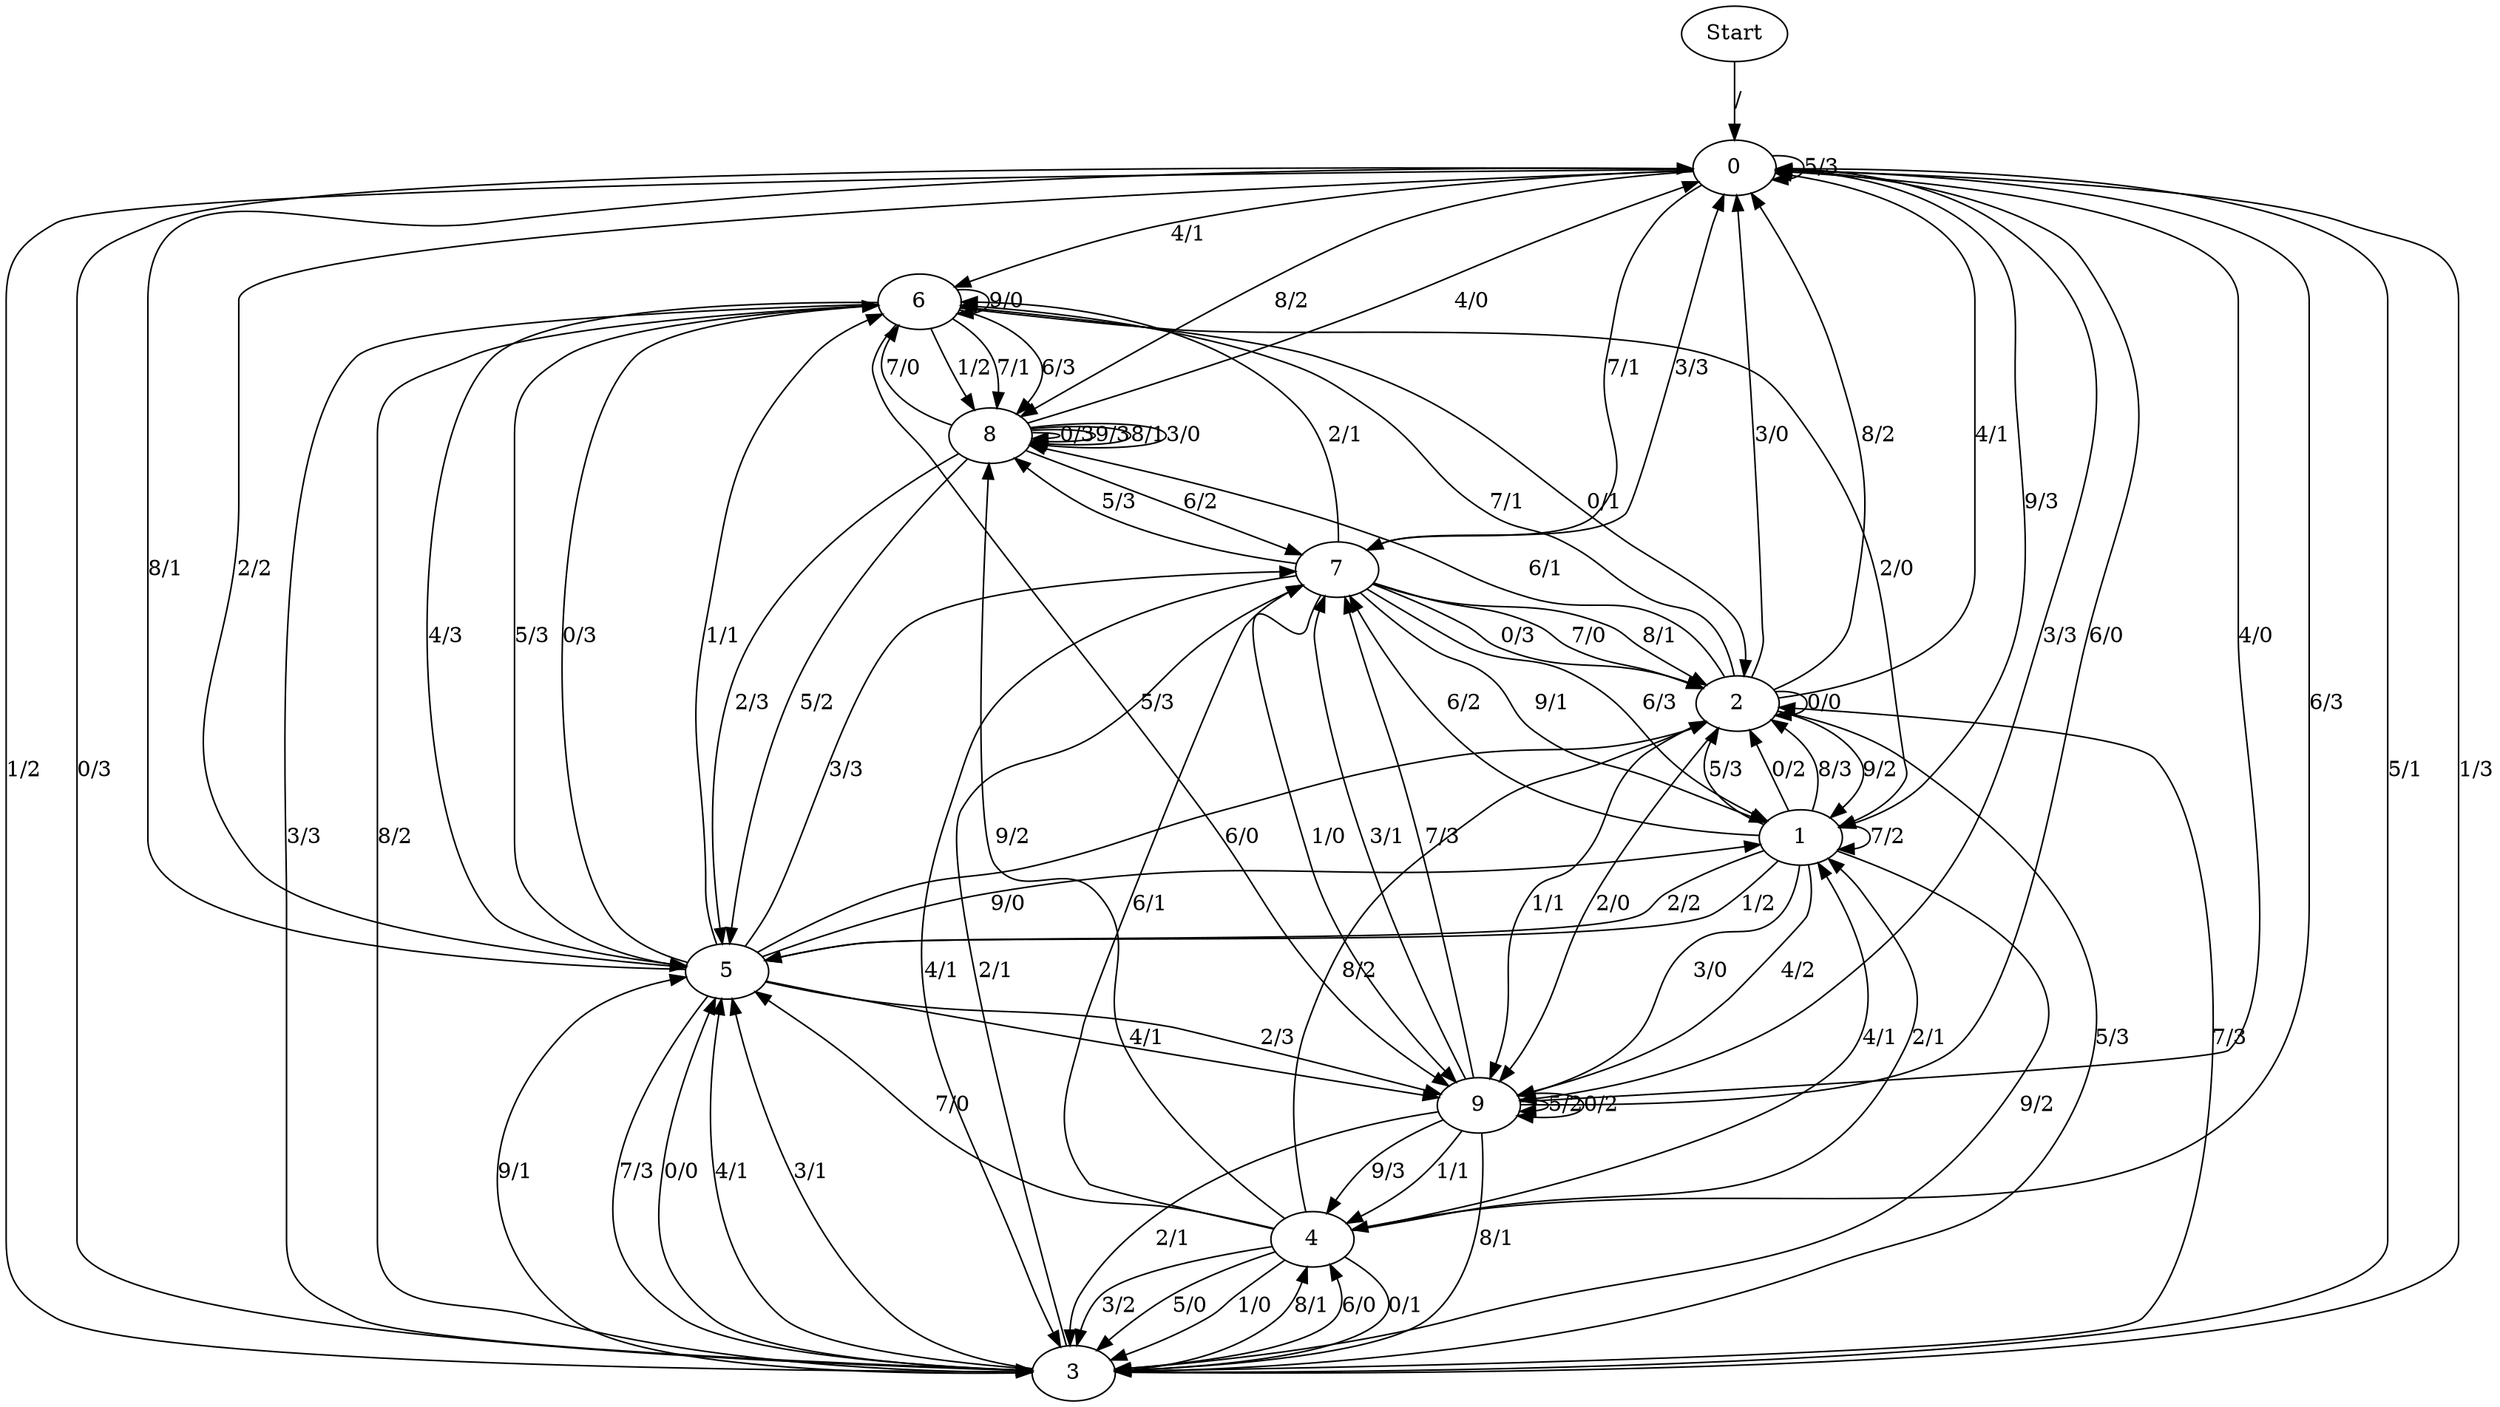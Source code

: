 digraph {
	Start -> 0 [label="/"]
	0 -> 6 [label="4/1"]
	0 -> 8 [label="8/2"]
	0 -> 5 [label="2/2"]
	0 -> 3 [label="1/2"]
	0 -> 9 [label="3/3"]
	0 -> 3 [label="0/3"]
	0 -> 0 [label="5/3"]
	0 -> 1 [label="9/3"]
	0 -> 7 [label="7/1"]
	0 -> 4 [label="6/3"]
	3 -> 5 [label="0/0"]
	3 -> 2 [label="7/3"]
	3 -> 5 [label="4/1"]
	3 -> 0 [label="5/1"]
	3 -> 4 [label="8/1"]
	3 -> 5 [label="3/1"]
	3 -> 5 [label="9/1"]
	3 -> 0 [label="1/3"]
	3 -> 4 [label="6/0"]
	3 -> 7 [label="2/1"]
	4 -> 8 [label="9/2"]
	4 -> 2 [label="8/2"]
	4 -> 1 [label="4/1"]
	4 -> 3 [label="0/1"]
	4 -> 3 [label="3/2"]
	4 -> 7 [label="6/1"]
	4 -> 1 [label="2/1"]
	4 -> 3 [label="5/0"]
	4 -> 5 [label="7/0"]
	4 -> 3 [label="1/0"]
	8 -> 0 [label="4/0"]
	8 -> 5 [label="5/2"]
	8 -> 8 [label="0/3"]
	8 -> 6 [label="7/0"]
	8 -> 8 [label="9/3"]
	8 -> 5 [label="2/3"]
	8 -> 8 [label="8/1"]
	8 -> 8 [label="3/0"]
	8 -> 7 [label="6/2"]
	1 -> 5 [label="1/2"]
	1 -> 2 [label="5/3"]
	1 -> 1 [label="7/2"]
	1 -> 5 [label="2/2"]
	1 -> 2 [label="0/2"]
	1 -> 2 [label="8/3"]
	1 -> 9 [label="3/0"]
	1 -> 9 [label="4/2"]
	1 -> 7 [label="6/2"]
	1 -> 3 [label="9/2"]
	9 -> 0 [label="6/0"]
	9 -> 7 [label="3/1"]
	9 -> 4 [label="1/1"]
	9 -> 9 [label="5/2"]
	9 -> 0 [label="4/0"]
	9 -> 9 [label="0/2"]
	9 -> 3 [label="8/1"]
	9 -> 3 [label="2/1"]
	9 -> 4 [label="9/3"]
	9 -> 7 [label="7/3"]
	7 -> 9 [label="1/0"]
	7 -> 1 [label="6/3"]
	7 -> 2 [label="0/3"]
	7 -> 2 [label="7/0"]
	7 -> 0 [label="3/3"]
	7 -> 8 [label="5/3"]
	7 -> 2 [label="8/1"]
	7 -> 6 [label="2/1"]
	7 -> 1 [label="9/1"]
	7 -> 3 [label="4/1"]
	2 -> 2 [label="0/0"]
	2 -> 9 [label="1/1"]
	2 -> 0 [label="8/2"]
	2 -> 6 [label="7/1"]
	2 -> 3 [label="5/3"]
	2 -> 8 [label="6/1"]
	2 -> 9 [label="2/0"]
	2 -> 0 [label="4/1"]
	2 -> 1 [label="9/2"]
	2 -> 0 [label="3/0"]
	6 -> 6 [label="9/0"]
	6 -> 8 [label="1/2"]
	6 -> 1 [label="2/0"]
	6 -> 2 [label="0/1"]
	6 -> 3 [label="3/3"]
	6 -> 5 [label="4/3"]
	6 -> 3 [label="8/2"]
	6 -> 8 [label="7/1"]
	6 -> 8 [label="6/3"]
	6 -> 9 [label="5/3"]
	5 -> 0 [label="8/1"]
	5 -> 6 [label="5/3"]
	5 -> 6 [label="0/3"]
	5 -> 9 [label="4/1"]
	5 -> 9 [label="2/3"]
	5 -> 1 [label="9/0"]
	5 -> 2 [label="6/0"]
	5 -> 7 [label="3/3"]
	5 -> 6 [label="1/1"]
	5 -> 3 [label="7/3"]
}